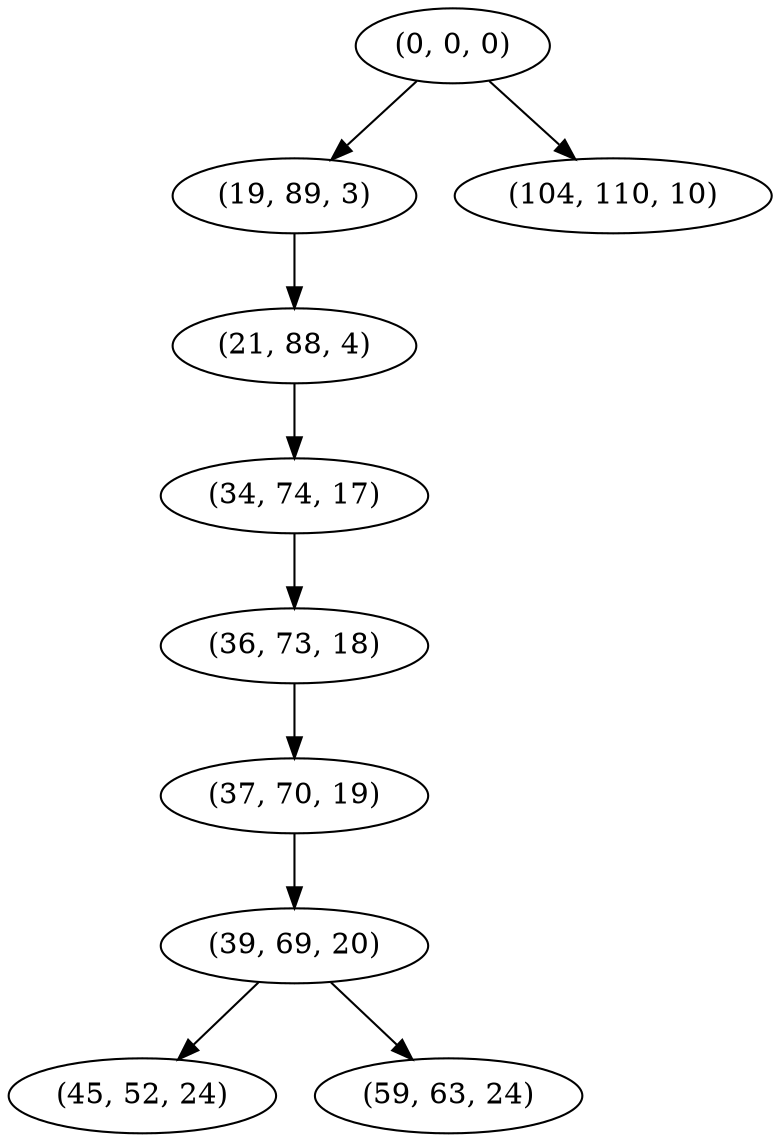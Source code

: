 digraph tree {
    "(0, 0, 0)";
    "(19, 89, 3)";
    "(21, 88, 4)";
    "(34, 74, 17)";
    "(36, 73, 18)";
    "(37, 70, 19)";
    "(39, 69, 20)";
    "(45, 52, 24)";
    "(59, 63, 24)";
    "(104, 110, 10)";
    "(0, 0, 0)" -> "(19, 89, 3)";
    "(0, 0, 0)" -> "(104, 110, 10)";
    "(19, 89, 3)" -> "(21, 88, 4)";
    "(21, 88, 4)" -> "(34, 74, 17)";
    "(34, 74, 17)" -> "(36, 73, 18)";
    "(36, 73, 18)" -> "(37, 70, 19)";
    "(37, 70, 19)" -> "(39, 69, 20)";
    "(39, 69, 20)" -> "(45, 52, 24)";
    "(39, 69, 20)" -> "(59, 63, 24)";
}

